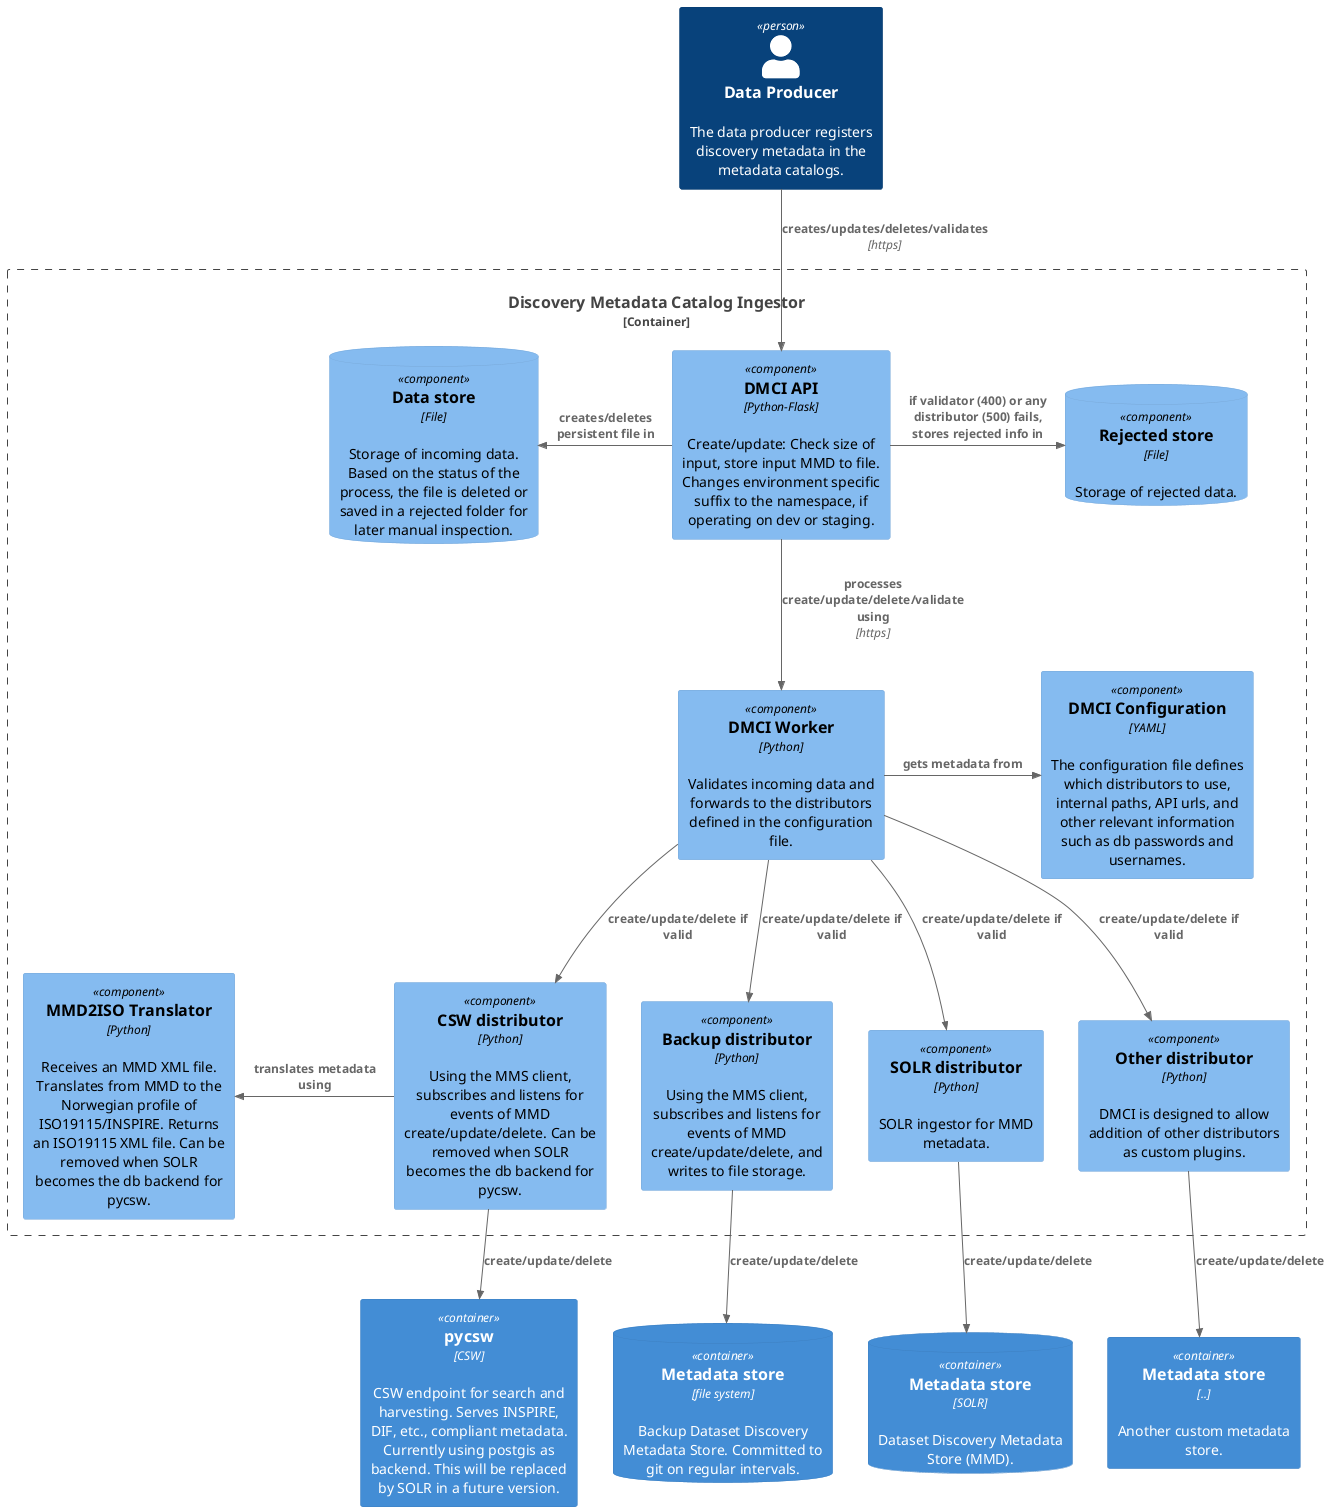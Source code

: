 @startuml dmci-component-diagram
'!include https://raw.githubusercontent.com/plantuml-stdlib/C4-PlantUML/master/C4_Component.puml
!include <C4/C4_Component>

Person(producer, "Data Producer", "The data producer registers discovery metadata in the metadata catalogs.")

ContainerDb(file, "Metadata store", "file system", "Backup Dataset Discovery Metadata Store. Committed to git on regular intervals.")
ContainerDb(solr, "Metadata store", "SOLR", "Dataset Discovery Metadata Store (MMD).")
Container(csapi, "pycsw", "CSW", "CSW endpoint for search and harvesting. Serves INSPIRE, DIF, etc., compliant metadata. Currently using postgis as backend. This will be replaced by SOLR in a future version.")
Container(other, "Metadata store", "..", "Another custom metadata store.")

Container_Boundary(dmci, "Discovery Metadata Catalog Ingestor"){
  Component(api, "DMCI API", "Python-Flask", "Create/update: Check size of input, store input MMD to file. Changes environment specific suffix to the namespace, if operating on dev or staging.")

  ComponentDb(db, "Data store", "File", "Storage of incoming data. Based on the status of the process, the file is deleted or saved in a rejected folder for later manual inspection.")

  Component(worker, "DMCI Worker", "Python", "Validates incoming data and forwards to the distributors defined in the configuration file.")

  Component(config, "DMCI Configuration", "YAML", "The configuration file defines which distributors to use, internal paths, API urls, and other relevant information such as db passwords and usernames.")

  Component(filedist, "Backup distributor", "Python", "Using the MMS client, subscribes and listens for events of MMD create/update/delete, and writes to file storage.")
  Component(solrdist, "SOLR distributor", "Python", "SOLR ingestor for MMD metadata.")
  Component(cswdist, "CSW distributor", "Python", "Using the MMS client, subscribes and listens for events of MMD create/update/delete. Can be removed when SOLR becomes the db backend for pycsw.")
  Component(plugin, "Other distributor", "Python", "DMCI is designed to allow addition of other distributors as custom plugins.")

  Component(translator, "MMD2ISO Translator", "Python", "Receives an MMD XML file. Translates from MMD to the Norwegian profile of ISO19115/INSPIRE. Returns an ISO19115 XML file. Can be removed when SOLR becomes the db backend for pycsw.")

  'ComponentDb(db, "Data store", "File", "Storage of incoming data.")
  ComponentDb(rejected, "Rejected store", "File", "Storage of rejected data.")
}

Rel(producer, api, "creates/updates/deletes/validates", "https")
Rel_L(api, db, "creates/deletes persistent file in")
Rel_R(api, rejected, "if validator (400) or any distributor (500) fails, stores rejected info in")
Rel(api, worker, "processes create/update/delete/validate using", "https")

Rel_R(worker, config, "gets metadata from")
Rel(worker, filedist, "create/update/delete if valid")
Rel(worker, solrdist, "create/update/delete if valid")
Rel(worker, cswdist, "create/update/delete if valid")
Rel(worker, plugin, "create/update/delete if valid")

Rel_L(cswdist, translator, "translates metadata using")

Rel(filedist, file, "create/update/delete")
Rel(solrdist, solr, "create/update/delete")
Rel(cswdist, csapi, "create/update/delete")
Rel(plugin, other, "create/update/delete")

@enduml

